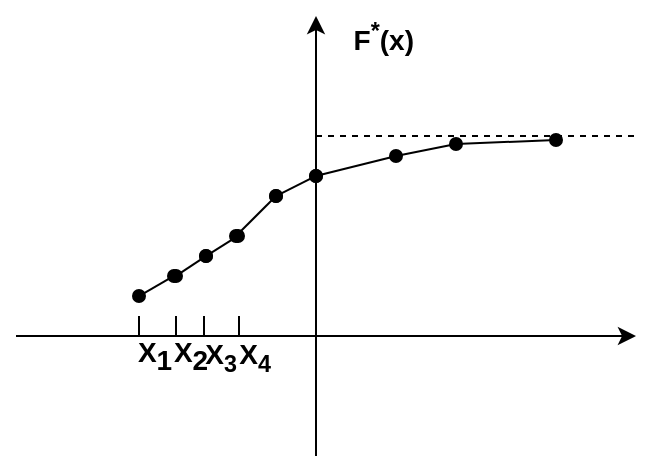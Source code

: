 <mxfile version="11.1.4" type="device"><diagram id="M0YvaoYRbOa6FVxmEcf5" name="Страница 1"><mxGraphModel dx="438" dy="496" grid="1" gridSize="10" guides="1" tooltips="1" connect="1" arrows="1" fold="1" page="1" pageScale="1" pageWidth="827" pageHeight="1169" math="0" shadow="0"><root><mxCell id="0"/><mxCell id="1" parent="0"/><mxCell id="Sj05AT08nSZ3DMBZkT-m-1" value="" style="endArrow=classic;html=1;" parent="1" edge="1"><mxGeometry width="50" height="50" relative="1" as="geometry"><mxPoint x="400" y="260" as="sourcePoint"/><mxPoint x="400" y="40" as="targetPoint"/></mxGeometry></mxCell><mxCell id="Sj05AT08nSZ3DMBZkT-m-2" value="" style="endArrow=classic;html=1;" parent="1" edge="1"><mxGeometry width="50" height="50" relative="1" as="geometry"><mxPoint x="250" y="200" as="sourcePoint"/><mxPoint x="560" y="200" as="targetPoint"/></mxGeometry></mxCell><mxCell id="Sj05AT08nSZ3DMBZkT-m-11" value="X&lt;sub style=&quot;font-size: 14px;&quot;&gt;1&lt;/sub&gt;" style="text;strokeColor=none;fillColor=none;html=1;fontSize=14;fontStyle=1;verticalAlign=middle;align=center;" parent="1" vertex="1"><mxGeometry x="294" y="200" width="50" height="20" as="geometry"/></mxCell><mxCell id="Sj05AT08nSZ3DMBZkT-m-12" value="&lt;font style=&quot;font-size: 14px;&quot;&gt;X&lt;sub style=&quot;font-size: 14px;&quot;&gt;2&lt;/sub&gt;&lt;/font&gt;" style="text;strokeColor=none;fillColor=none;html=1;fontSize=14;fontStyle=1;verticalAlign=middle;align=center;" parent="1" vertex="1"><mxGeometry x="311.5" y="200" width="50" height="20" as="geometry"/></mxCell><mxCell id="Sj05AT08nSZ3DMBZkT-m-13" value="&lt;font style=&quot;font-size: 14px&quot;&gt;X&lt;sub&gt;3&lt;/sub&gt;&lt;/font&gt;" style="text;strokeColor=none;fillColor=none;html=1;fontSize=9;fontStyle=1;verticalAlign=middle;align=center;" parent="1" vertex="1"><mxGeometry x="327" y="200" width="50" height="20" as="geometry"/></mxCell><mxCell id="Sj05AT08nSZ3DMBZkT-m-14" value="&lt;font style=&quot;font-size: 14px&quot;&gt;X&lt;sub&gt;4&lt;/sub&gt;&lt;/font&gt;" style="text;strokeColor=none;fillColor=none;html=1;fontSize=9;fontStyle=1;verticalAlign=middle;align=center;" parent="1" vertex="1"><mxGeometry x="344" y="200" width="50" height="20" as="geometry"/></mxCell><mxCell id="Sj05AT08nSZ3DMBZkT-m-16" value="&lt;span style=&quot;font-size: 14px&quot;&gt;F&lt;sup&gt;*&lt;/sup&gt;(x)&lt;sup&gt;&amp;nbsp;&lt;br&gt;&lt;/sup&gt;&lt;/span&gt;" style="text;strokeColor=none;fillColor=none;html=1;fontSize=9;fontStyle=1;verticalAlign=middle;align=center;" parent="1" vertex="1"><mxGeometry x="410" y="40" width="50" height="20" as="geometry"/></mxCell><mxCell id="Sj05AT08nSZ3DMBZkT-m-17" value="" style="endArrow=none;html=1;" parent="1" edge="1"><mxGeometry width="50" height="50" relative="1" as="geometry"><mxPoint x="311.5" y="200" as="sourcePoint"/><mxPoint x="311.5" y="190" as="targetPoint"/></mxGeometry></mxCell><mxCell id="Sj05AT08nSZ3DMBZkT-m-18" value="" style="endArrow=none;html=1;" parent="1" edge="1"><mxGeometry width="50" height="50" relative="1" as="geometry"><mxPoint x="330" y="200" as="sourcePoint"/><mxPoint x="330" y="190" as="targetPoint"/></mxGeometry></mxCell><mxCell id="Sj05AT08nSZ3DMBZkT-m-19" value="" style="endArrow=none;html=1;" parent="1" edge="1"><mxGeometry width="50" height="50" relative="1" as="geometry"><mxPoint x="344" y="200" as="sourcePoint"/><mxPoint x="344" y="190" as="targetPoint"/></mxGeometry></mxCell><mxCell id="Sj05AT08nSZ3DMBZkT-m-20" value="" style="endArrow=none;html=1;" parent="1" edge="1"><mxGeometry width="50" height="50" relative="1" as="geometry"><mxPoint x="361.5" y="200" as="sourcePoint"/><mxPoint x="361.5" y="190" as="targetPoint"/></mxGeometry></mxCell><mxCell id="Sj05AT08nSZ3DMBZkT-m-21" value="" style="endArrow=oval;html=1;endFill=1;startArrow=oval;startFill=1;" parent="1" edge="1"><mxGeometry width="50" height="50" relative="1" as="geometry"><mxPoint x="311.5" y="180" as="sourcePoint"/><mxPoint x="329" y="170" as="targetPoint"/></mxGeometry></mxCell><mxCell id="Sj05AT08nSZ3DMBZkT-m-22" value="" style="endArrow=oval;html=1;endFill=1;startArrow=oval;startFill=1;" parent="1" edge="1"><mxGeometry width="50" height="50" relative="1" as="geometry"><mxPoint x="330" y="170" as="sourcePoint"/><mxPoint x="345" y="160" as="targetPoint"/><Array as="points"/></mxGeometry></mxCell><mxCell id="Sj05AT08nSZ3DMBZkT-m-23" value="" style="endArrow=oval;html=1;endFill=1;startArrow=oval;startFill=1;" parent="1" edge="1"><mxGeometry width="50" height="50" relative="1" as="geometry"><mxPoint x="345" y="160" as="sourcePoint"/><mxPoint x="361" y="150" as="targetPoint"/></mxGeometry></mxCell><mxCell id="Sj05AT08nSZ3DMBZkT-m-24" value="" style="endArrow=none;dashed=1;html=1;" parent="1" edge="1"><mxGeometry width="50" height="50" relative="1" as="geometry"><mxPoint x="400" y="100" as="sourcePoint"/><mxPoint x="560" y="100" as="targetPoint"/></mxGeometry></mxCell><mxCell id="Sj05AT08nSZ3DMBZkT-m-25" value="" style="endArrow=oval;html=1;endFill=1;startArrow=oval;startFill=1;" parent="1" edge="1"><mxGeometry width="50" height="50" relative="1" as="geometry"><mxPoint x="360" y="150" as="sourcePoint"/><mxPoint x="380" y="130" as="targetPoint"/></mxGeometry></mxCell><mxCell id="Sj05AT08nSZ3DMBZkT-m-26" value="" style="endArrow=oval;html=1;endFill=1;startArrow=oval;startFill=1;" parent="1" edge="1"><mxGeometry width="50" height="50" relative="1" as="geometry"><mxPoint x="380" y="130" as="sourcePoint"/><mxPoint x="400" y="120" as="targetPoint"/></mxGeometry></mxCell><mxCell id="Sj05AT08nSZ3DMBZkT-m-27" value="" style="endArrow=oval;html=1;endFill=1;startArrow=oval;startFill=1;" parent="1" edge="1"><mxGeometry width="50" height="50" relative="1" as="geometry"><mxPoint x="400" y="120" as="sourcePoint"/><mxPoint x="440" y="110" as="targetPoint"/></mxGeometry></mxCell><mxCell id="Sj05AT08nSZ3DMBZkT-m-28" value="" style="endArrow=none;html=1;" parent="1" edge="1"><mxGeometry width="50" height="50" relative="1" as="geometry"><mxPoint x="440" y="110" as="sourcePoint"/><mxPoint x="470" y="104" as="targetPoint"/></mxGeometry></mxCell><mxCell id="Sj05AT08nSZ3DMBZkT-m-29" value="" style="endArrow=oval;html=1;endFill=1;startArrow=oval;startFill=1;" parent="1" edge="1"><mxGeometry width="50" height="50" relative="1" as="geometry"><mxPoint x="470" y="104" as="sourcePoint"/><mxPoint x="520" y="102" as="targetPoint"/></mxGeometry></mxCell></root></mxGraphModel></diagram></mxfile>